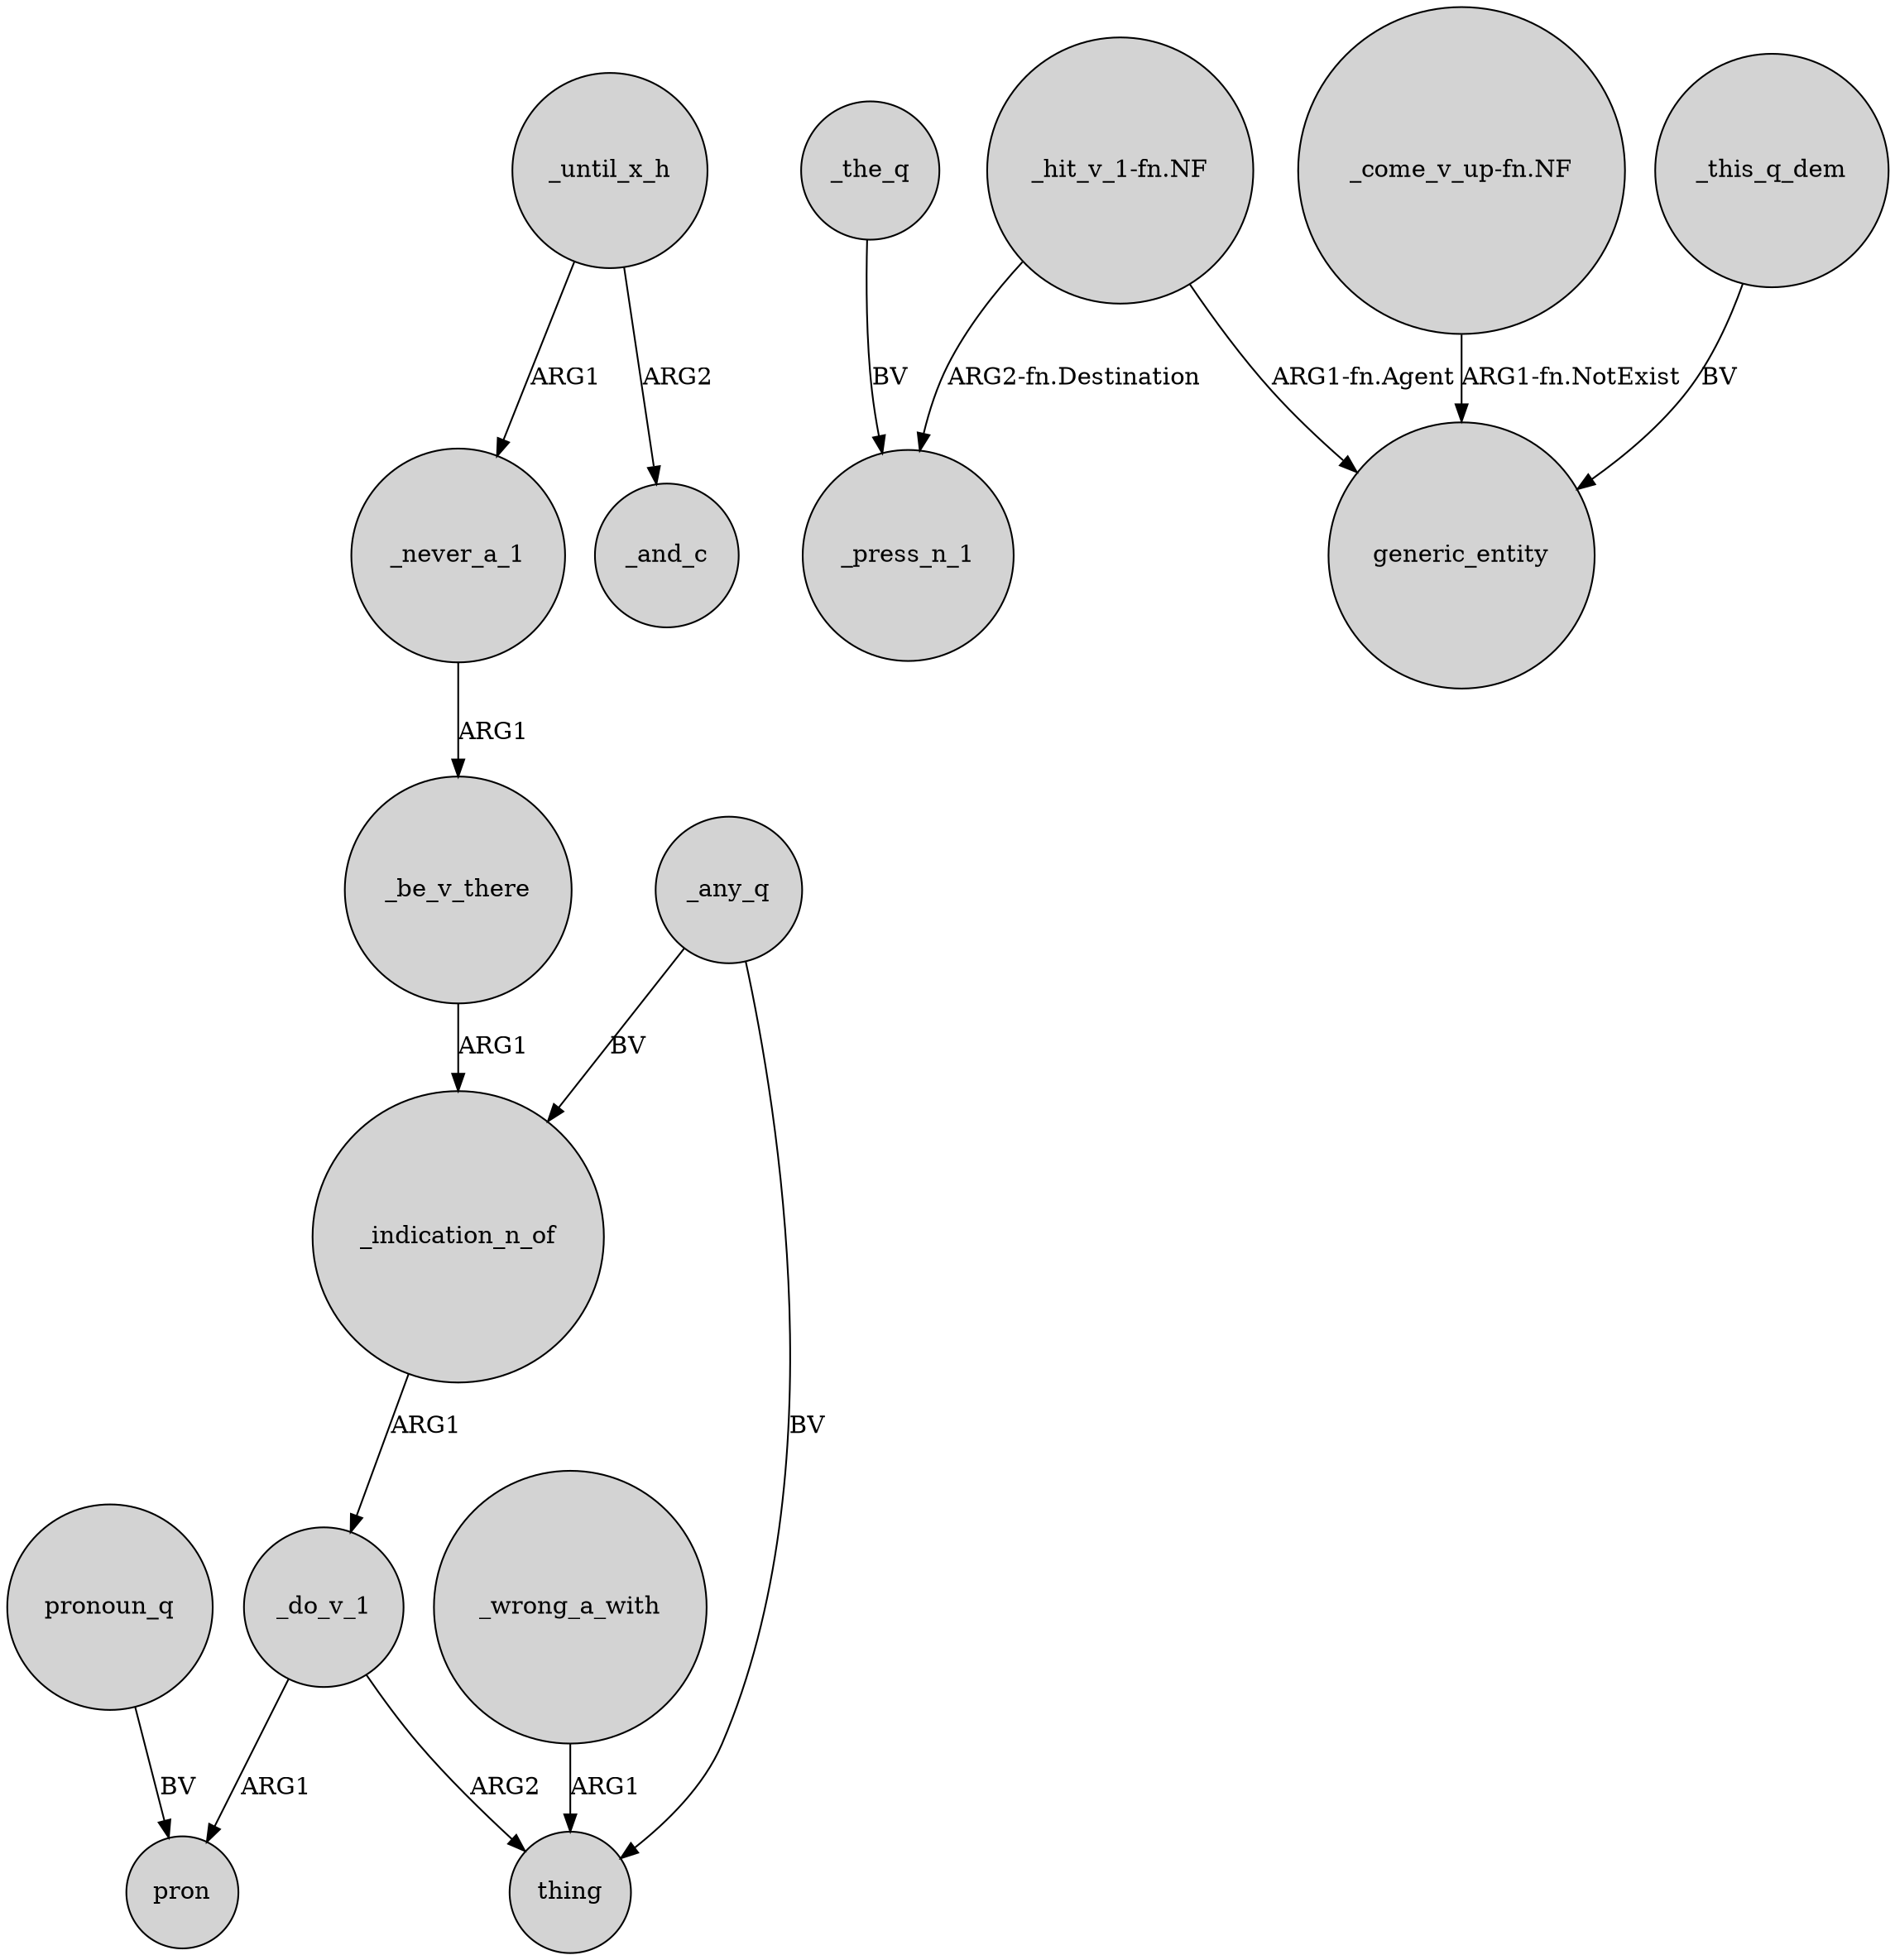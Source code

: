 digraph {
	node [shape=circle style=filled]
	_be_v_there -> _indication_n_of [label=ARG1]
	_do_v_1 -> pron [label=ARG1]
	"_hit_v_1-fn.NF" -> _press_n_1 [label="ARG2-fn.Destination"]
	_do_v_1 -> thing [label=ARG2]
	_the_q -> _press_n_1 [label=BV]
	_this_q_dem -> generic_entity [label=BV]
	_never_a_1 -> _be_v_there [label=ARG1]
	_until_x_h -> _never_a_1 [label=ARG1]
	_any_q -> _indication_n_of [label=BV]
	"_hit_v_1-fn.NF" -> generic_entity [label="ARG1-fn.Agent"]
	_until_x_h -> _and_c [label=ARG2]
	_indication_n_of -> _do_v_1 [label=ARG1]
	"_come_v_up-fn.NF" -> generic_entity [label="ARG1-fn.NotExist"]
	_wrong_a_with -> thing [label=ARG1]
	_any_q -> thing [label=BV]
	pronoun_q -> pron [label=BV]
}
